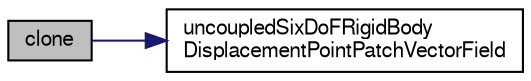 digraph "clone"
{
  bgcolor="transparent";
  edge [fontname="FreeSans",fontsize="10",labelfontname="FreeSans",labelfontsize="10"];
  node [fontname="FreeSans",fontsize="10",shape=record];
  rankdir="LR";
  Node65 [label="clone",height=0.2,width=0.4,color="black", fillcolor="grey75", style="filled", fontcolor="black"];
  Node65 -> Node66 [color="midnightblue",fontsize="10",style="solid",fontname="FreeSans"];
  Node66 [label="uncoupledSixDoFRigidBody\lDisplacementPointPatchVectorField",height=0.2,width=0.4,color="black",URL="$a29474.html#ad3117dd3ec4a0bdc436df5052e20e53c",tooltip="Construct from patch and internal field. "];
}
